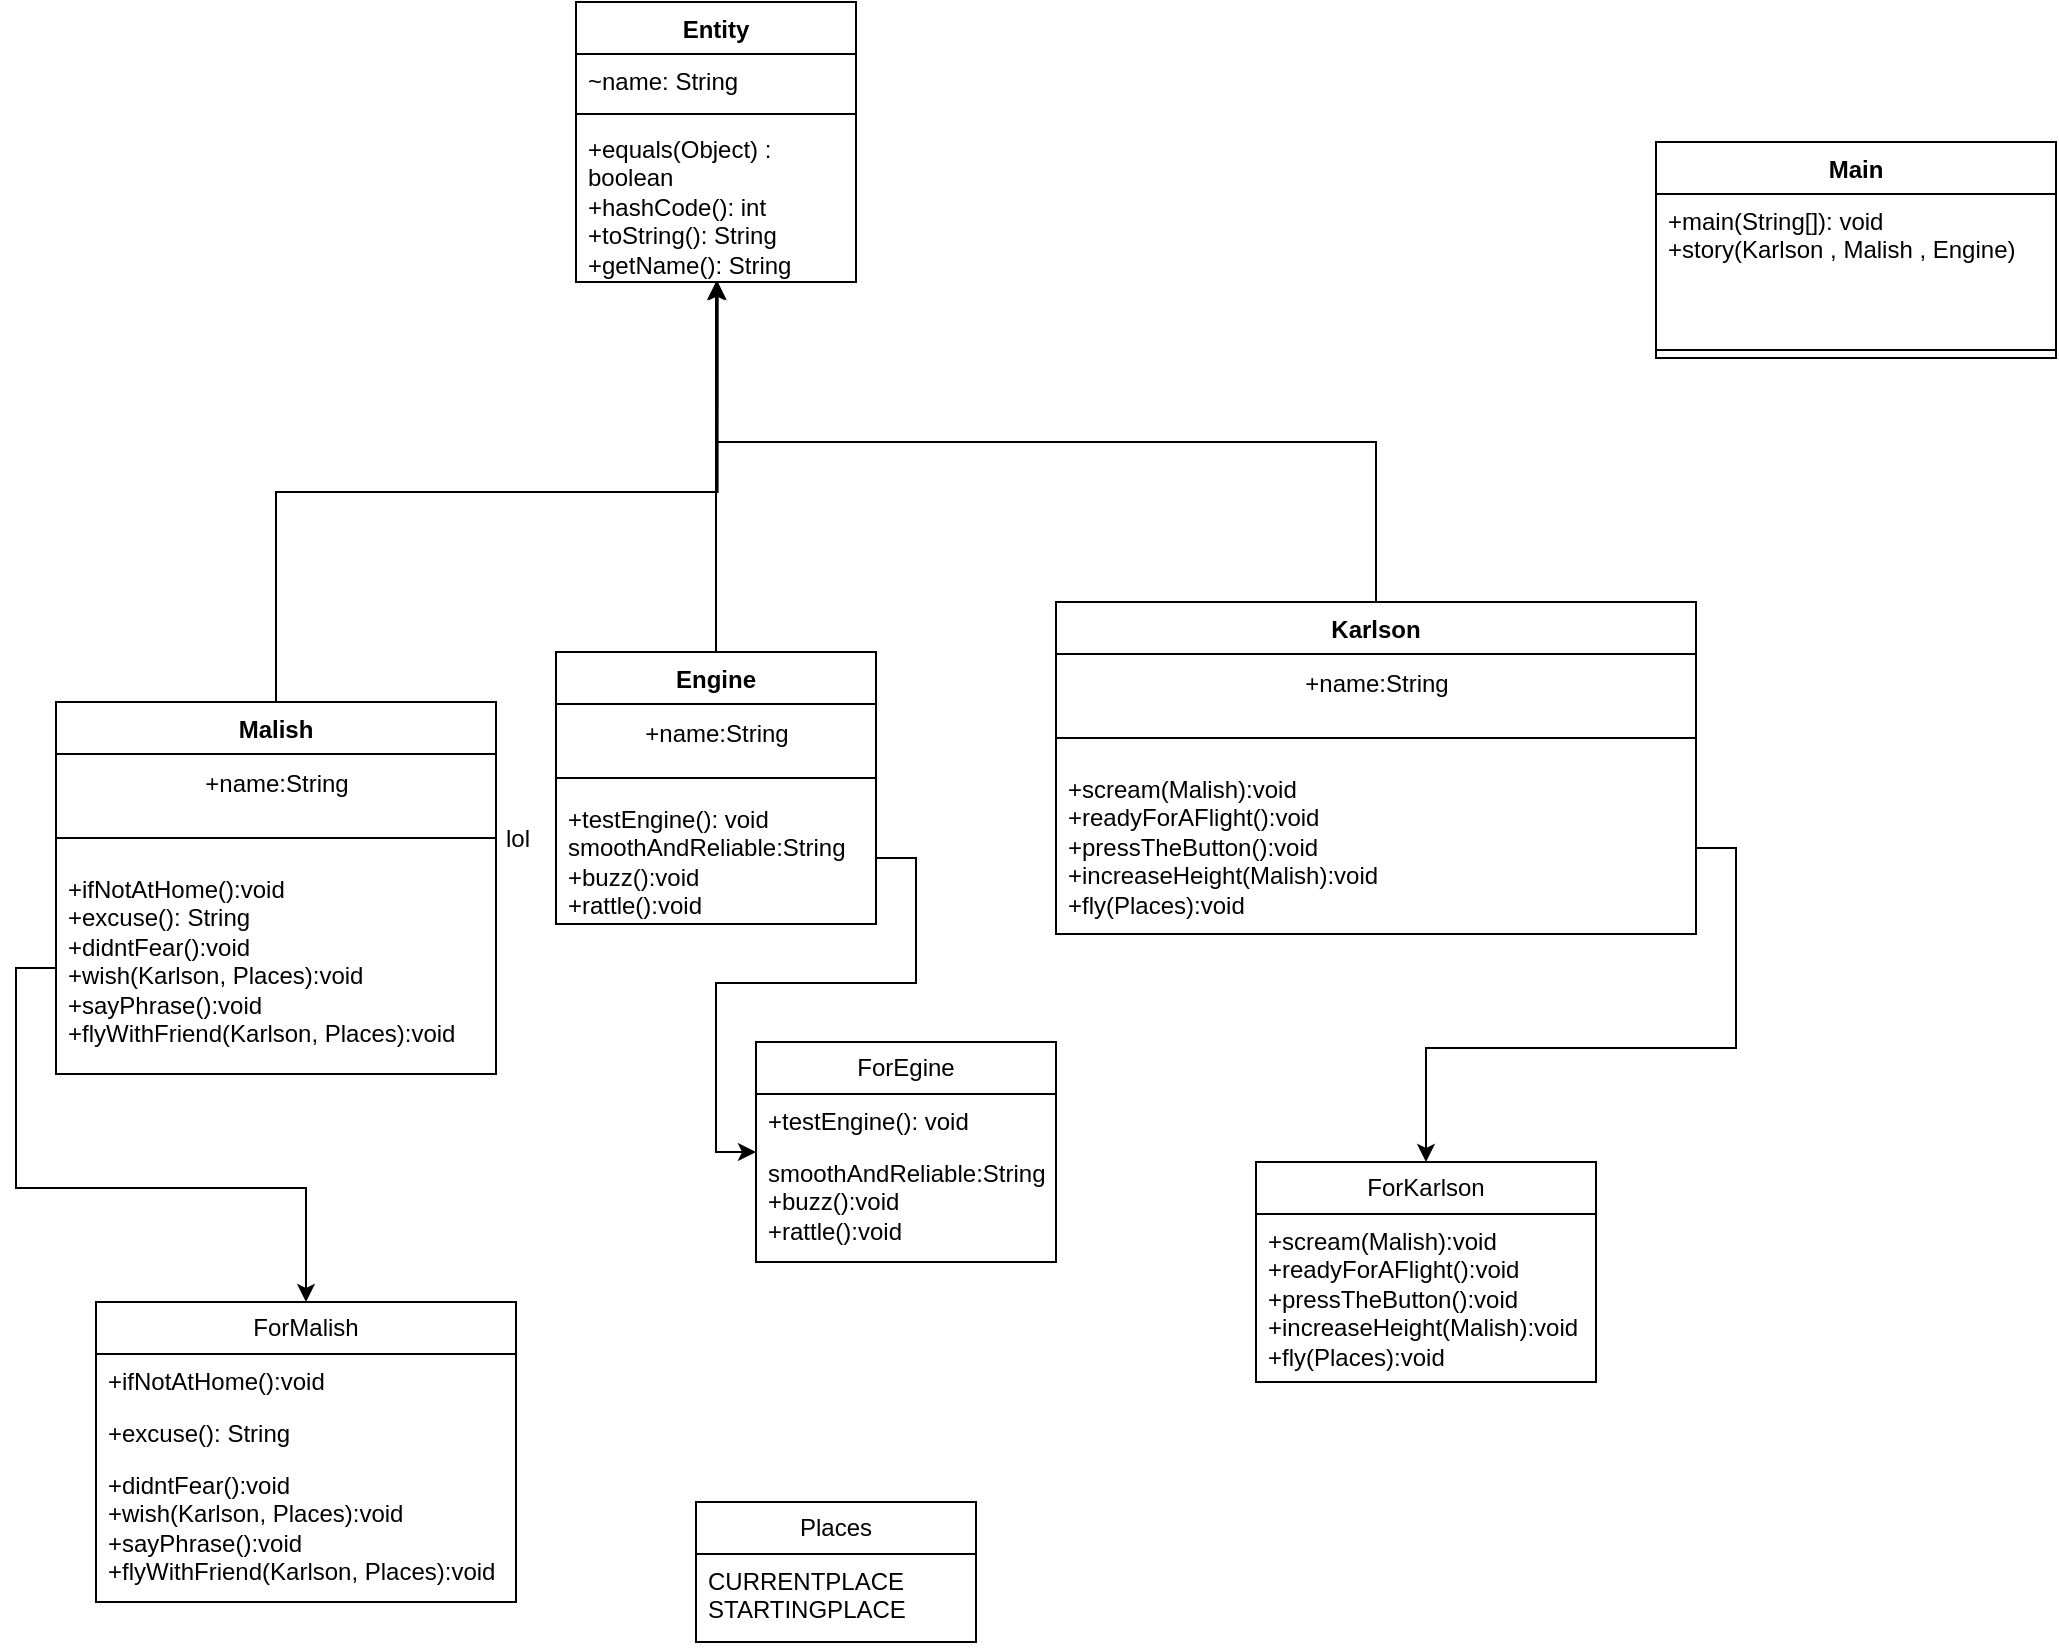 <mxfile version="22.1.11" type="device">
  <diagram name="Страница — 1" id="jLoSlP9_-4K3ZnUMF3ZA">
    <mxGraphModel dx="487" dy="836" grid="1" gridSize="10" guides="1" tooltips="1" connect="1" arrows="1" fold="1" page="1" pageScale="1" pageWidth="827" pageHeight="1169" math="0" shadow="0">
      <root>
        <mxCell id="0" />
        <mxCell id="1" parent="0" />
        <mxCell id="GZn5BOCDLXZUcvtLd0VB-6" value="Entity" style="swimlane;fontStyle=1;align=center;verticalAlign=top;childLayout=stackLayout;horizontal=1;startSize=26;horizontalStack=0;resizeParent=1;resizeParentMax=0;resizeLast=0;collapsible=1;marginBottom=0;whiteSpace=wrap;html=1;" parent="1" vertex="1">
          <mxGeometry x="310" y="50" width="140" height="140" as="geometry" />
        </mxCell>
        <mxCell id="GZn5BOCDLXZUcvtLd0VB-7" value="~name: String" style="text;strokeColor=none;fillColor=none;align=left;verticalAlign=top;spacingLeft=4;spacingRight=4;overflow=hidden;rotatable=0;points=[[0,0.5],[1,0.5]];portConstraint=eastwest;whiteSpace=wrap;html=1;" parent="GZn5BOCDLXZUcvtLd0VB-6" vertex="1">
          <mxGeometry y="26" width="140" height="26" as="geometry" />
        </mxCell>
        <mxCell id="GZn5BOCDLXZUcvtLd0VB-8" value="" style="line;strokeWidth=1;fillColor=none;align=left;verticalAlign=middle;spacingTop=-1;spacingLeft=3;spacingRight=3;rotatable=0;labelPosition=right;points=[];portConstraint=eastwest;strokeColor=inherit;" parent="GZn5BOCDLXZUcvtLd0VB-6" vertex="1">
          <mxGeometry y="52" width="140" height="8" as="geometry" />
        </mxCell>
        <mxCell id="GZn5BOCDLXZUcvtLd0VB-9" value="+equals(Object) : boolean&lt;br&gt;+hashCode(): int&lt;br&gt;+toString(): String&lt;br&gt;+getName(): String" style="text;strokeColor=none;fillColor=none;align=left;verticalAlign=top;spacingLeft=4;spacingRight=4;overflow=hidden;rotatable=0;points=[[0,0.5],[1,0.5]];portConstraint=eastwest;whiteSpace=wrap;html=1;" parent="GZn5BOCDLXZUcvtLd0VB-6" vertex="1">
          <mxGeometry y="60" width="140" height="80" as="geometry" />
        </mxCell>
        <mxCell id="GZn5BOCDLXZUcvtLd0VB-23" value="Malish" style="swimlane;fontStyle=1;align=center;verticalAlign=top;childLayout=stackLayout;horizontal=1;startSize=26;horizontalStack=0;resizeParent=1;resizeParentMax=0;resizeLast=0;collapsible=1;marginBottom=0;whiteSpace=wrap;html=1;" parent="1" vertex="1">
          <mxGeometry x="50" y="400" width="220" height="186" as="geometry" />
        </mxCell>
        <mxCell id="HE3kb9ugVIq0VgC2PbEb-2" value="+name:String" style="text;html=1;align=center;verticalAlign=middle;resizable=0;points=[];autosize=1;strokeColor=none;fillColor=none;" vertex="1" parent="GZn5BOCDLXZUcvtLd0VB-23">
          <mxGeometry y="26" width="220" height="30" as="geometry" />
        </mxCell>
        <mxCell id="GZn5BOCDLXZUcvtLd0VB-25" value="lol" style="line;strokeWidth=1;fillColor=none;align=left;verticalAlign=middle;spacingTop=-1;spacingLeft=3;spacingRight=3;rotatable=0;labelPosition=right;points=[];portConstraint=eastwest;strokeColor=inherit;" parent="GZn5BOCDLXZUcvtLd0VB-23" vertex="1">
          <mxGeometry y="56" width="220" height="24" as="geometry" />
        </mxCell>
        <mxCell id="GZn5BOCDLXZUcvtLd0VB-26" value="+ifNotAtHome():void&lt;br&gt;+excuse(): String&lt;br&gt;+didntFear():void&lt;br style=&quot;border-color: var(--border-color);&quot;&gt;+wish(Karlson, Places):void&lt;br style=&quot;border-color: var(--border-color);&quot;&gt;+sayPhrase():void&lt;br style=&quot;border-color: var(--border-color);&quot;&gt;+flyWithFriend(Karlson, Places):void" style="text;strokeColor=none;fillColor=none;align=left;verticalAlign=top;spacingLeft=4;spacingRight=4;overflow=hidden;rotatable=0;points=[[0,0.5],[1,0.5]];portConstraint=eastwest;whiteSpace=wrap;html=1;" parent="GZn5BOCDLXZUcvtLd0VB-23" vertex="1">
          <mxGeometry y="80" width="220" height="106" as="geometry" />
        </mxCell>
        <mxCell id="GZn5BOCDLXZUcvtLd0VB-30" value="Karlson" style="swimlane;fontStyle=1;align=center;verticalAlign=top;childLayout=stackLayout;horizontal=1;startSize=26;horizontalStack=0;resizeParent=1;resizeParentMax=0;resizeLast=0;collapsible=1;marginBottom=0;whiteSpace=wrap;html=1;" parent="1" vertex="1">
          <mxGeometry x="550" y="350" width="320" height="166" as="geometry" />
        </mxCell>
        <mxCell id="HE3kb9ugVIq0VgC2PbEb-4" value="+name:String" style="text;html=1;align=center;verticalAlign=middle;resizable=0;points=[];autosize=1;strokeColor=none;fillColor=none;" vertex="1" parent="GZn5BOCDLXZUcvtLd0VB-30">
          <mxGeometry y="26" width="320" height="30" as="geometry" />
        </mxCell>
        <mxCell id="GZn5BOCDLXZUcvtLd0VB-32" value="" style="line;strokeWidth=1;fillColor=none;align=left;verticalAlign=middle;spacingTop=-1;spacingLeft=3;spacingRight=3;rotatable=0;labelPosition=right;points=[];portConstraint=eastwest;strokeColor=inherit;" parent="GZn5BOCDLXZUcvtLd0VB-30" vertex="1">
          <mxGeometry y="56" width="320" height="24" as="geometry" />
        </mxCell>
        <mxCell id="GZn5BOCDLXZUcvtLd0VB-33" value="+scream(Malish):void&lt;br style=&quot;border-color: var(--border-color);&quot;&gt;+readyForAFlight():void&lt;br style=&quot;border-color: var(--border-color);&quot;&gt;+pressTheButton():void&lt;br style=&quot;border-color: var(--border-color);&quot;&gt;+increaseHeight(Malish):void&lt;br style=&quot;border-color: var(--border-color);&quot;&gt;+fly(Places):void" style="text;strokeColor=none;fillColor=none;align=left;verticalAlign=top;spacingLeft=4;spacingRight=4;overflow=hidden;rotatable=0;points=[[0,0.5],[1,0.5]];portConstraint=eastwest;whiteSpace=wrap;html=1;" parent="GZn5BOCDLXZUcvtLd0VB-30" vertex="1">
          <mxGeometry y="80" width="320" height="86" as="geometry" />
        </mxCell>
        <mxCell id="GZn5BOCDLXZUcvtLd0VB-41" value="ForEgine" style="swimlane;fontStyle=0;childLayout=stackLayout;horizontal=1;startSize=26;fillColor=none;horizontalStack=0;resizeParent=1;resizeParentMax=0;resizeLast=0;collapsible=1;marginBottom=0;whiteSpace=wrap;html=1;" parent="1" vertex="1">
          <mxGeometry x="400" y="570" width="150" height="110" as="geometry" />
        </mxCell>
        <mxCell id="GZn5BOCDLXZUcvtLd0VB-42" value="+testEngine(): void" style="text;strokeColor=none;fillColor=none;align=left;verticalAlign=top;spacingLeft=4;spacingRight=4;overflow=hidden;rotatable=0;points=[[0,0.5],[1,0.5]];portConstraint=eastwest;whiteSpace=wrap;html=1;" parent="GZn5BOCDLXZUcvtLd0VB-41" vertex="1">
          <mxGeometry y="26" width="150" height="26" as="geometry" />
        </mxCell>
        <mxCell id="GZn5BOCDLXZUcvtLd0VB-43" value="smoothAndReliable:String&lt;br&gt;+buzz():void&lt;br&gt;+rattle():void" style="text;strokeColor=none;fillColor=none;align=left;verticalAlign=top;spacingLeft=4;spacingRight=4;overflow=hidden;rotatable=0;points=[[0,0.5],[1,0.5]];portConstraint=eastwest;whiteSpace=wrap;html=1;" parent="GZn5BOCDLXZUcvtLd0VB-41" vertex="1">
          <mxGeometry y="52" width="150" height="58" as="geometry" />
        </mxCell>
        <mxCell id="GZn5BOCDLXZUcvtLd0VB-46" value="Places" style="swimlane;fontStyle=0;childLayout=stackLayout;horizontal=1;startSize=26;fillColor=none;horizontalStack=0;resizeParent=1;resizeParentMax=0;resizeLast=0;collapsible=1;marginBottom=0;whiteSpace=wrap;html=1;" parent="1" vertex="1">
          <mxGeometry x="370" y="800" width="140" height="70" as="geometry" />
        </mxCell>
        <mxCell id="GZn5BOCDLXZUcvtLd0VB-47" value="CURRENTPLACE&lt;br&gt;STARTINGPLACE" style="text;strokeColor=none;fillColor=none;align=left;verticalAlign=top;spacingLeft=4;spacingRight=4;overflow=hidden;rotatable=0;points=[[0,0.5],[1,0.5]];portConstraint=eastwest;whiteSpace=wrap;html=1;" parent="GZn5BOCDLXZUcvtLd0VB-46" vertex="1">
          <mxGeometry y="26" width="140" height="44" as="geometry" />
        </mxCell>
        <mxCell id="GZn5BOCDLXZUcvtLd0VB-54" style="edgeStyle=orthogonalEdgeStyle;rounded=0;orthogonalLoop=1;jettySize=auto;html=1;exitX=1;exitY=0.5;exitDx=0;exitDy=0;entryX=0;entryY=0.5;entryDx=0;entryDy=0;" parent="1" source="GZn5BOCDLXZUcvtLd0VB-39" target="GZn5BOCDLXZUcvtLd0VB-41" edge="1">
          <mxGeometry relative="1" as="geometry" />
        </mxCell>
        <mxCell id="GZn5BOCDLXZUcvtLd0VB-56" style="edgeStyle=orthogonalEdgeStyle;rounded=0;orthogonalLoop=1;jettySize=auto;html=1;exitX=0.5;exitY=0;exitDx=0;exitDy=0;entryX=0.5;entryY=1;entryDx=0;entryDy=0;entryPerimeter=0;" parent="1" source="GZn5BOCDLXZUcvtLd0VB-36" target="GZn5BOCDLXZUcvtLd0VB-9" edge="1">
          <mxGeometry relative="1" as="geometry" />
        </mxCell>
        <mxCell id="GZn5BOCDLXZUcvtLd0VB-57" style="edgeStyle=orthogonalEdgeStyle;rounded=0;orthogonalLoop=1;jettySize=auto;html=1;exitX=0.5;exitY=0;exitDx=0;exitDy=0;entryX=0.506;entryY=1;entryDx=0;entryDy=0;entryPerimeter=0;" parent="1" source="GZn5BOCDLXZUcvtLd0VB-23" target="GZn5BOCDLXZUcvtLd0VB-9" edge="1">
          <mxGeometry relative="1" as="geometry" />
        </mxCell>
        <mxCell id="GZn5BOCDLXZUcvtLd0VB-58" style="edgeStyle=orthogonalEdgeStyle;rounded=0;orthogonalLoop=1;jettySize=auto;html=1;exitX=0.5;exitY=0;exitDx=0;exitDy=0;entryX=0.503;entryY=0.993;entryDx=0;entryDy=0;entryPerimeter=0;" parent="1" source="GZn5BOCDLXZUcvtLd0VB-30" target="GZn5BOCDLXZUcvtLd0VB-9" edge="1">
          <mxGeometry relative="1" as="geometry" />
        </mxCell>
        <mxCell id="GZn5BOCDLXZUcvtLd0VB-63" value="ForMalish" style="swimlane;fontStyle=0;childLayout=stackLayout;horizontal=1;startSize=26;fillColor=none;horizontalStack=0;resizeParent=1;resizeParentMax=0;resizeLast=0;collapsible=1;marginBottom=0;whiteSpace=wrap;html=1;" parent="1" vertex="1">
          <mxGeometry x="70" y="700" width="210" height="150" as="geometry" />
        </mxCell>
        <mxCell id="GZn5BOCDLXZUcvtLd0VB-64" value="+ifNotAtHome():void" style="text;strokeColor=none;fillColor=none;align=left;verticalAlign=top;spacingLeft=4;spacingRight=4;overflow=hidden;rotatable=0;points=[[0,0.5],[1,0.5]];portConstraint=eastwest;whiteSpace=wrap;html=1;" parent="GZn5BOCDLXZUcvtLd0VB-63" vertex="1">
          <mxGeometry y="26" width="210" height="26" as="geometry" />
        </mxCell>
        <mxCell id="GZn5BOCDLXZUcvtLd0VB-65" value="+excuse(): String" style="text;strokeColor=none;fillColor=none;align=left;verticalAlign=top;spacingLeft=4;spacingRight=4;overflow=hidden;rotatable=0;points=[[0,0.5],[1,0.5]];portConstraint=eastwest;whiteSpace=wrap;html=1;" parent="GZn5BOCDLXZUcvtLd0VB-63" vertex="1">
          <mxGeometry y="52" width="210" height="26" as="geometry" />
        </mxCell>
        <mxCell id="GZn5BOCDLXZUcvtLd0VB-66" value="+didntFear():void&lt;br&gt;+wish(Karlson, Places):void&lt;br&gt;+sayPhrase():void&lt;br&gt;+flyWithFriend(Karlson, Places):void" style="text;strokeColor=none;fillColor=none;align=left;verticalAlign=top;spacingLeft=4;spacingRight=4;overflow=hidden;rotatable=0;points=[[0,0.5],[1,0.5]];portConstraint=eastwest;whiteSpace=wrap;html=1;" parent="GZn5BOCDLXZUcvtLd0VB-63" vertex="1">
          <mxGeometry y="78" width="210" height="72" as="geometry" />
        </mxCell>
        <mxCell id="GZn5BOCDLXZUcvtLd0VB-67" style="edgeStyle=orthogonalEdgeStyle;rounded=0;orthogonalLoop=1;jettySize=auto;html=1;exitX=0;exitY=0.5;exitDx=0;exitDy=0;entryX=0.5;entryY=0;entryDx=0;entryDy=0;" parent="1" source="GZn5BOCDLXZUcvtLd0VB-26" target="GZn5BOCDLXZUcvtLd0VB-63" edge="1">
          <mxGeometry relative="1" as="geometry" />
        </mxCell>
        <mxCell id="GZn5BOCDLXZUcvtLd0VB-68" value="ForKarlson" style="swimlane;fontStyle=0;childLayout=stackLayout;horizontal=1;startSize=26;fillColor=none;horizontalStack=0;resizeParent=1;resizeParentMax=0;resizeLast=0;collapsible=1;marginBottom=0;whiteSpace=wrap;html=1;" parent="1" vertex="1">
          <mxGeometry x="650" y="630" width="170" height="110" as="geometry" />
        </mxCell>
        <mxCell id="GZn5BOCDLXZUcvtLd0VB-69" value="+scream(Malish):void&lt;br&gt;+readyForAFlight():void&lt;br&gt;+pressTheButton():void&lt;br&gt;+increaseHeight(Malish):void&lt;br&gt;+fly(Places):void" style="text;strokeColor=none;fillColor=none;align=left;verticalAlign=top;spacingLeft=4;spacingRight=4;overflow=hidden;rotatable=0;points=[[0,0.5],[1,0.5]];portConstraint=eastwest;whiteSpace=wrap;html=1;" parent="GZn5BOCDLXZUcvtLd0VB-68" vertex="1">
          <mxGeometry y="26" width="170" height="84" as="geometry" />
        </mxCell>
        <mxCell id="GZn5BOCDLXZUcvtLd0VB-36" value="Engine" style="swimlane;fontStyle=1;align=center;verticalAlign=top;childLayout=stackLayout;horizontal=1;startSize=26;horizontalStack=0;resizeParent=1;resizeParentMax=0;resizeLast=0;collapsible=1;marginBottom=0;whiteSpace=wrap;html=1;" parent="1" vertex="1">
          <mxGeometry x="300" y="375" width="160" height="136" as="geometry" />
        </mxCell>
        <mxCell id="HE3kb9ugVIq0VgC2PbEb-3" value="+name:String" style="text;html=1;align=center;verticalAlign=middle;resizable=0;points=[];autosize=1;strokeColor=none;fillColor=none;" vertex="1" parent="GZn5BOCDLXZUcvtLd0VB-36">
          <mxGeometry y="26" width="160" height="30" as="geometry" />
        </mxCell>
        <mxCell id="GZn5BOCDLXZUcvtLd0VB-38" value="" style="line;strokeWidth=1;fillColor=none;align=left;verticalAlign=middle;spacingTop=-1;spacingLeft=3;spacingRight=3;rotatable=0;labelPosition=right;points=[];portConstraint=eastwest;strokeColor=inherit;" parent="GZn5BOCDLXZUcvtLd0VB-36" vertex="1">
          <mxGeometry y="56" width="160" height="14" as="geometry" />
        </mxCell>
        <mxCell id="GZn5BOCDLXZUcvtLd0VB-39" value="+testEngine(): void&lt;br&gt;smoothAndReliable:String&lt;br style=&quot;border-color: var(--border-color);&quot;&gt;+buzz():void&lt;br style=&quot;border-color: var(--border-color);&quot;&gt;+rattle():void" style="text;strokeColor=none;fillColor=none;align=left;verticalAlign=top;spacingLeft=4;spacingRight=4;overflow=hidden;rotatable=0;points=[[0,0.5],[1,0.5]];portConstraint=eastwest;whiteSpace=wrap;html=1;" parent="GZn5BOCDLXZUcvtLd0VB-36" vertex="1">
          <mxGeometry y="70" width="160" height="66" as="geometry" />
        </mxCell>
        <mxCell id="GZn5BOCDLXZUcvtLd0VB-74" style="edgeStyle=orthogonalEdgeStyle;rounded=0;orthogonalLoop=1;jettySize=auto;html=1;exitX=1;exitY=0.5;exitDx=0;exitDy=0;entryX=0.5;entryY=0;entryDx=0;entryDy=0;" parent="1" source="GZn5BOCDLXZUcvtLd0VB-33" target="GZn5BOCDLXZUcvtLd0VB-68" edge="1">
          <mxGeometry relative="1" as="geometry" />
        </mxCell>
        <mxCell id="GZn5BOCDLXZUcvtLd0VB-79" value="Main" style="swimlane;fontStyle=1;align=center;verticalAlign=top;childLayout=stackLayout;horizontal=1;startSize=26;horizontalStack=0;resizeParent=1;resizeParentMax=0;resizeLast=0;collapsible=1;marginBottom=0;whiteSpace=wrap;html=1;" parent="1" vertex="1">
          <mxGeometry x="850" y="120" width="200" height="108" as="geometry" />
        </mxCell>
        <mxCell id="GZn5BOCDLXZUcvtLd0VB-80" value="+main(String[]): void&amp;nbsp;&lt;br&gt;+story(Karlson , Malish , Engine)" style="text;strokeColor=none;fillColor=none;align=left;verticalAlign=top;spacingLeft=4;spacingRight=4;overflow=hidden;rotatable=0;points=[[0,0.5],[1,0.5]];portConstraint=eastwest;whiteSpace=wrap;html=1;" parent="GZn5BOCDLXZUcvtLd0VB-79" vertex="1">
          <mxGeometry y="26" width="200" height="74" as="geometry" />
        </mxCell>
        <mxCell id="GZn5BOCDLXZUcvtLd0VB-81" value="" style="line;strokeWidth=1;fillColor=none;align=left;verticalAlign=middle;spacingTop=-1;spacingLeft=3;spacingRight=3;rotatable=0;labelPosition=right;points=[];portConstraint=eastwest;strokeColor=inherit;" parent="GZn5BOCDLXZUcvtLd0VB-79" vertex="1">
          <mxGeometry y="100" width="200" height="8" as="geometry" />
        </mxCell>
      </root>
    </mxGraphModel>
  </diagram>
</mxfile>
